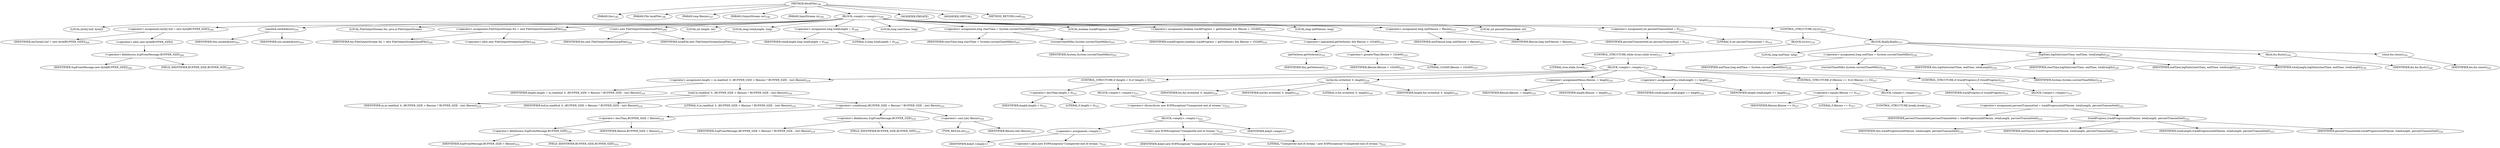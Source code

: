 digraph "fetchFile" {  
"445" [label = <(METHOD,fetchFile)<SUB>196</SUB>> ]
"36" [label = <(PARAM,this)<SUB>196</SUB>> ]
"446" [label = <(PARAM,File localFile)<SUB>196</SUB>> ]
"447" [label = <(PARAM,long filesize)<SUB>197</SUB>> ]
"448" [label = <(PARAM,OutputStream out)<SUB>198</SUB>> ]
"449" [label = <(PARAM,InputStream in)<SUB>199</SUB>> ]
"450" [label = <(BLOCK,&lt;empty&gt;,&lt;empty&gt;)<SUB>199</SUB>> ]
"451" [label = <(LOCAL,byte[] buf: byte[])> ]
"452" [label = <(&lt;operator&gt;.assignment,byte[] buf = new byte[BUFFER_SIZE])<SUB>200</SUB>> ]
"453" [label = <(IDENTIFIER,buf,byte[] buf = new byte[BUFFER_SIZE])<SUB>200</SUB>> ]
"454" [label = <(&lt;operator&gt;.alloc,new byte[BUFFER_SIZE])> ]
"455" [label = <(&lt;operator&gt;.fieldAccess,ScpFromMessage.BUFFER_SIZE)<SUB>200</SUB>> ]
"456" [label = <(IDENTIFIER,ScpFromMessage,new byte[BUFFER_SIZE])<SUB>200</SUB>> ]
"457" [label = <(FIELD_IDENTIFIER,BUFFER_SIZE,BUFFER_SIZE)<SUB>200</SUB>> ]
"458" [label = <(sendAck,sendAck(out))<SUB>201</SUB>> ]
"35" [label = <(IDENTIFIER,this,sendAck(out))<SUB>201</SUB>> ]
"459" [label = <(IDENTIFIER,out,sendAck(out))<SUB>201</SUB>> ]
"38" [label = <(LOCAL,FileOutputStream fos: java.io.FileOutputStream)> ]
"460" [label = <(&lt;operator&gt;.assignment,FileOutputStream fos = new FileOutputStream(localFile))<SUB>204</SUB>> ]
"461" [label = <(IDENTIFIER,fos,FileOutputStream fos = new FileOutputStream(localFile))<SUB>204</SUB>> ]
"462" [label = <(&lt;operator&gt;.alloc,new FileOutputStream(localFile))<SUB>204</SUB>> ]
"463" [label = <(&lt;init&gt;,new FileOutputStream(localFile))<SUB>204</SUB>> ]
"37" [label = <(IDENTIFIER,fos,new FileOutputStream(localFile))<SUB>204</SUB>> ]
"464" [label = <(IDENTIFIER,localFile,new FileOutputStream(localFile))<SUB>204</SUB>> ]
"465" [label = <(LOCAL,int length: int)> ]
"466" [label = <(LOCAL,long totalLength: long)> ]
"467" [label = <(&lt;operator&gt;.assignment,long totalLength = 0)<SUB>206</SUB>> ]
"468" [label = <(IDENTIFIER,totalLength,long totalLength = 0)<SUB>206</SUB>> ]
"469" [label = <(LITERAL,0,long totalLength = 0)<SUB>206</SUB>> ]
"470" [label = <(LOCAL,long startTime: long)> ]
"471" [label = <(&lt;operator&gt;.assignment,long startTime = System.currentTimeMillis())<SUB>207</SUB>> ]
"472" [label = <(IDENTIFIER,startTime,long startTime = System.currentTimeMillis())<SUB>207</SUB>> ]
"473" [label = <(currentTimeMillis,System.currentTimeMillis())<SUB>207</SUB>> ]
"474" [label = <(IDENTIFIER,System,System.currentTimeMillis())<SUB>207</SUB>> ]
"475" [label = <(LOCAL,boolean trackProgress: boolean)> ]
"476" [label = <(&lt;operator&gt;.assignment,boolean trackProgress = getVerbose() &amp;&amp; filesize &gt; 102400)<SUB>210</SUB>> ]
"477" [label = <(IDENTIFIER,trackProgress,boolean trackProgress = getVerbose() &amp;&amp; filesize &gt; 102400)<SUB>210</SUB>> ]
"478" [label = <(&lt;operator&gt;.logicalAnd,getVerbose() &amp;&amp; filesize &gt; 102400)<SUB>210</SUB>> ]
"479" [label = <(getVerbose,getVerbose())<SUB>210</SUB>> ]
"39" [label = <(IDENTIFIER,this,getVerbose())<SUB>210</SUB>> ]
"480" [label = <(&lt;operator&gt;.greaterThan,filesize &gt; 102400)<SUB>210</SUB>> ]
"481" [label = <(IDENTIFIER,filesize,filesize &gt; 102400)<SUB>210</SUB>> ]
"482" [label = <(LITERAL,102400,filesize &gt; 102400)<SUB>210</SUB>> ]
"483" [label = <(LOCAL,long initFilesize: long)> ]
"484" [label = <(&lt;operator&gt;.assignment,long initFilesize = filesize)<SUB>213</SUB>> ]
"485" [label = <(IDENTIFIER,initFilesize,long initFilesize = filesize)<SUB>213</SUB>> ]
"486" [label = <(IDENTIFIER,filesize,long initFilesize = filesize)<SUB>213</SUB>> ]
"487" [label = <(LOCAL,int percentTransmitted: int)> ]
"488" [label = <(&lt;operator&gt;.assignment,int percentTransmitted = 0)<SUB>214</SUB>> ]
"489" [label = <(IDENTIFIER,percentTransmitted,int percentTransmitted = 0)<SUB>214</SUB>> ]
"490" [label = <(LITERAL,0,int percentTransmitted = 0)<SUB>214</SUB>> ]
"491" [label = <(CONTROL_STRUCTURE,try,try)<SUB>216</SUB>> ]
"492" [label = <(BLOCK,try,try)<SUB>216</SUB>> ]
"493" [label = <(CONTROL_STRUCTURE,while (true),while (true))<SUB>217</SUB>> ]
"494" [label = <(LITERAL,true,while (true))<SUB>217</SUB>> ]
"495" [label = <(BLOCK,&lt;empty&gt;,&lt;empty&gt;)<SUB>217</SUB>> ]
"496" [label = <(&lt;operator&gt;.assignment,length = in.read(buf, 0, (BUFFER_SIZE &lt; filesize) ? BUFFER_SIZE : (int) filesize))<SUB>218</SUB>> ]
"497" [label = <(IDENTIFIER,length,length = in.read(buf, 0, (BUFFER_SIZE &lt; filesize) ? BUFFER_SIZE : (int) filesize))<SUB>218</SUB>> ]
"498" [label = <(read,in.read(buf, 0, (BUFFER_SIZE &lt; filesize) ? BUFFER_SIZE : (int) filesize))<SUB>218</SUB>> ]
"499" [label = <(IDENTIFIER,in,in.read(buf, 0, (BUFFER_SIZE &lt; filesize) ? BUFFER_SIZE : (int) filesize))<SUB>218</SUB>> ]
"500" [label = <(IDENTIFIER,buf,in.read(buf, 0, (BUFFER_SIZE &lt; filesize) ? BUFFER_SIZE : (int) filesize))<SUB>218</SUB>> ]
"501" [label = <(LITERAL,0,in.read(buf, 0, (BUFFER_SIZE &lt; filesize) ? BUFFER_SIZE : (int) filesize))<SUB>218</SUB>> ]
"502" [label = <(&lt;operator&gt;.conditional,(BUFFER_SIZE &lt; filesize) ? BUFFER_SIZE : (int) filesize)<SUB>219</SUB>> ]
"503" [label = <(&lt;operator&gt;.lessThan,BUFFER_SIZE &lt; filesize)<SUB>219</SUB>> ]
"504" [label = <(&lt;operator&gt;.fieldAccess,ScpFromMessage.BUFFER_SIZE)<SUB>219</SUB>> ]
"505" [label = <(IDENTIFIER,ScpFromMessage,BUFFER_SIZE &lt; filesize)<SUB>219</SUB>> ]
"506" [label = <(FIELD_IDENTIFIER,BUFFER_SIZE,BUFFER_SIZE)<SUB>219</SUB>> ]
"507" [label = <(IDENTIFIER,filesize,BUFFER_SIZE &lt; filesize)<SUB>219</SUB>> ]
"508" [label = <(&lt;operator&gt;.fieldAccess,ScpFromMessage.BUFFER_SIZE)<SUB>219</SUB>> ]
"509" [label = <(IDENTIFIER,ScpFromMessage,(BUFFER_SIZE &lt; filesize) ? BUFFER_SIZE : (int) filesize)<SUB>219</SUB>> ]
"510" [label = <(FIELD_IDENTIFIER,BUFFER_SIZE,BUFFER_SIZE)<SUB>219</SUB>> ]
"511" [label = <(&lt;operator&gt;.cast,(int) filesize)<SUB>220</SUB>> ]
"512" [label = <(TYPE_REF,int,int)<SUB>220</SUB>> ]
"513" [label = <(IDENTIFIER,filesize,(int) filesize)<SUB>220</SUB>> ]
"514" [label = <(CONTROL_STRUCTURE,if (length &lt; 0),if (length &lt; 0))<SUB>221</SUB>> ]
"515" [label = <(&lt;operator&gt;.lessThan,length &lt; 0)<SUB>221</SUB>> ]
"516" [label = <(IDENTIFIER,length,length &lt; 0)<SUB>221</SUB>> ]
"517" [label = <(LITERAL,0,length &lt; 0)<SUB>221</SUB>> ]
"518" [label = <(BLOCK,&lt;empty&gt;,&lt;empty&gt;)<SUB>221</SUB>> ]
"519" [label = <(&lt;operator&gt;.throw,throw new EOFException(&quot;Unexpected end of stream.&quot;);)<SUB>222</SUB>> ]
"520" [label = <(BLOCK,&lt;empty&gt;,&lt;empty&gt;)<SUB>222</SUB>> ]
"521" [label = <(&lt;operator&gt;.assignment,&lt;empty&gt;)> ]
"522" [label = <(IDENTIFIER,$obj5,&lt;empty&gt;)> ]
"523" [label = <(&lt;operator&gt;.alloc,new EOFException(&quot;Unexpected end of stream.&quot;))<SUB>222</SUB>> ]
"524" [label = <(&lt;init&gt;,new EOFException(&quot;Unexpected end of stream.&quot;))<SUB>222</SUB>> ]
"525" [label = <(IDENTIFIER,$obj5,new EOFException(&quot;Unexpected end of stream.&quot;))> ]
"526" [label = <(LITERAL,&quot;Unexpected end of stream.&quot;,new EOFException(&quot;Unexpected end of stream.&quot;))<SUB>222</SUB>> ]
"527" [label = <(IDENTIFIER,$obj5,&lt;empty&gt;)> ]
"528" [label = <(write,fos.write(buf, 0, length))<SUB>224</SUB>> ]
"529" [label = <(IDENTIFIER,fos,fos.write(buf, 0, length))<SUB>224</SUB>> ]
"530" [label = <(IDENTIFIER,buf,fos.write(buf, 0, length))<SUB>224</SUB>> ]
"531" [label = <(LITERAL,0,fos.write(buf, 0, length))<SUB>224</SUB>> ]
"532" [label = <(IDENTIFIER,length,fos.write(buf, 0, length))<SUB>224</SUB>> ]
"533" [label = <(&lt;operator&gt;.assignmentMinus,filesize -= length)<SUB>225</SUB>> ]
"534" [label = <(IDENTIFIER,filesize,filesize -= length)<SUB>225</SUB>> ]
"535" [label = <(IDENTIFIER,length,filesize -= length)<SUB>225</SUB>> ]
"536" [label = <(&lt;operator&gt;.assignmentPlus,totalLength += length)<SUB>226</SUB>> ]
"537" [label = <(IDENTIFIER,totalLength,totalLength += length)<SUB>226</SUB>> ]
"538" [label = <(IDENTIFIER,length,totalLength += length)<SUB>226</SUB>> ]
"539" [label = <(CONTROL_STRUCTURE,if (filesize == 0),if (filesize == 0))<SUB>227</SUB>> ]
"540" [label = <(&lt;operator&gt;.equals,filesize == 0)<SUB>227</SUB>> ]
"541" [label = <(IDENTIFIER,filesize,filesize == 0)<SUB>227</SUB>> ]
"542" [label = <(LITERAL,0,filesize == 0)<SUB>227</SUB>> ]
"543" [label = <(BLOCK,&lt;empty&gt;,&lt;empty&gt;)<SUB>227</SUB>> ]
"544" [label = <(CONTROL_STRUCTURE,break;,break;)<SUB>228</SUB>> ]
"545" [label = <(CONTROL_STRUCTURE,if (trackProgress),if (trackProgress))<SUB>231</SUB>> ]
"546" [label = <(IDENTIFIER,trackProgress,if (trackProgress))<SUB>231</SUB>> ]
"547" [label = <(BLOCK,&lt;empty&gt;,&lt;empty&gt;)<SUB>231</SUB>> ]
"548" [label = <(&lt;operator&gt;.assignment,percentTransmitted = trackProgress(initFilesize, totalLength, percentTransmitted))<SUB>232</SUB>> ]
"549" [label = <(IDENTIFIER,percentTransmitted,percentTransmitted = trackProgress(initFilesize, totalLength, percentTransmitted))<SUB>232</SUB>> ]
"550" [label = <(trackProgress,trackProgress(initFilesize, totalLength, percentTransmitted))<SUB>232</SUB>> ]
"40" [label = <(IDENTIFIER,this,trackProgress(initFilesize, totalLength, percentTransmitted))<SUB>232</SUB>> ]
"551" [label = <(IDENTIFIER,initFilesize,trackProgress(initFilesize, totalLength, percentTransmitted))<SUB>232</SUB>> ]
"552" [label = <(IDENTIFIER,totalLength,trackProgress(initFilesize, totalLength, percentTransmitted))<SUB>233</SUB>> ]
"553" [label = <(IDENTIFIER,percentTransmitted,trackProgress(initFilesize, totalLength, percentTransmitted))<SUB>234</SUB>> ]
"554" [label = <(BLOCK,finally,finally)<SUB>237</SUB>> ]
"555" [label = <(LOCAL,long endTime: long)> ]
"556" [label = <(&lt;operator&gt;.assignment,long endTime = System.currentTimeMillis())<SUB>238</SUB>> ]
"557" [label = <(IDENTIFIER,endTime,long endTime = System.currentTimeMillis())<SUB>238</SUB>> ]
"558" [label = <(currentTimeMillis,System.currentTimeMillis())<SUB>238</SUB>> ]
"559" [label = <(IDENTIFIER,System,System.currentTimeMillis())<SUB>238</SUB>> ]
"560" [label = <(logStats,logStats(startTime, endTime, totalLength))<SUB>239</SUB>> ]
"41" [label = <(IDENTIFIER,this,logStats(startTime, endTime, totalLength))<SUB>239</SUB>> ]
"561" [label = <(IDENTIFIER,startTime,logStats(startTime, endTime, totalLength))<SUB>239</SUB>> ]
"562" [label = <(IDENTIFIER,endTime,logStats(startTime, endTime, totalLength))<SUB>239</SUB>> ]
"563" [label = <(IDENTIFIER,totalLength,logStats(startTime, endTime, totalLength))<SUB>239</SUB>> ]
"564" [label = <(flush,fos.flush())<SUB>240</SUB>> ]
"565" [label = <(IDENTIFIER,fos,fos.flush())<SUB>240</SUB>> ]
"566" [label = <(close,fos.close())<SUB>241</SUB>> ]
"567" [label = <(IDENTIFIER,fos,fos.close())<SUB>241</SUB>> ]
"568" [label = <(MODIFIER,PRIVATE)> ]
"569" [label = <(MODIFIER,VIRTUAL)> ]
"570" [label = <(METHOD_RETURN,void)<SUB>196</SUB>> ]
  "445" -> "36" 
  "445" -> "446" 
  "445" -> "447" 
  "445" -> "448" 
  "445" -> "449" 
  "445" -> "450" 
  "445" -> "568" 
  "445" -> "569" 
  "445" -> "570" 
  "450" -> "451" 
  "450" -> "452" 
  "450" -> "458" 
  "450" -> "38" 
  "450" -> "460" 
  "450" -> "463" 
  "450" -> "465" 
  "450" -> "466" 
  "450" -> "467" 
  "450" -> "470" 
  "450" -> "471" 
  "450" -> "475" 
  "450" -> "476" 
  "450" -> "483" 
  "450" -> "484" 
  "450" -> "487" 
  "450" -> "488" 
  "450" -> "491" 
  "452" -> "453" 
  "452" -> "454" 
  "454" -> "455" 
  "455" -> "456" 
  "455" -> "457" 
  "458" -> "35" 
  "458" -> "459" 
  "460" -> "461" 
  "460" -> "462" 
  "463" -> "37" 
  "463" -> "464" 
  "467" -> "468" 
  "467" -> "469" 
  "471" -> "472" 
  "471" -> "473" 
  "473" -> "474" 
  "476" -> "477" 
  "476" -> "478" 
  "478" -> "479" 
  "478" -> "480" 
  "479" -> "39" 
  "480" -> "481" 
  "480" -> "482" 
  "484" -> "485" 
  "484" -> "486" 
  "488" -> "489" 
  "488" -> "490" 
  "491" -> "492" 
  "491" -> "554" 
  "492" -> "493" 
  "493" -> "494" 
  "493" -> "495" 
  "495" -> "496" 
  "495" -> "514" 
  "495" -> "528" 
  "495" -> "533" 
  "495" -> "536" 
  "495" -> "539" 
  "495" -> "545" 
  "496" -> "497" 
  "496" -> "498" 
  "498" -> "499" 
  "498" -> "500" 
  "498" -> "501" 
  "498" -> "502" 
  "502" -> "503" 
  "502" -> "508" 
  "502" -> "511" 
  "503" -> "504" 
  "503" -> "507" 
  "504" -> "505" 
  "504" -> "506" 
  "508" -> "509" 
  "508" -> "510" 
  "511" -> "512" 
  "511" -> "513" 
  "514" -> "515" 
  "514" -> "518" 
  "515" -> "516" 
  "515" -> "517" 
  "518" -> "519" 
  "519" -> "520" 
  "520" -> "521" 
  "520" -> "524" 
  "520" -> "527" 
  "521" -> "522" 
  "521" -> "523" 
  "524" -> "525" 
  "524" -> "526" 
  "528" -> "529" 
  "528" -> "530" 
  "528" -> "531" 
  "528" -> "532" 
  "533" -> "534" 
  "533" -> "535" 
  "536" -> "537" 
  "536" -> "538" 
  "539" -> "540" 
  "539" -> "543" 
  "540" -> "541" 
  "540" -> "542" 
  "543" -> "544" 
  "545" -> "546" 
  "545" -> "547" 
  "547" -> "548" 
  "548" -> "549" 
  "548" -> "550" 
  "550" -> "40" 
  "550" -> "551" 
  "550" -> "552" 
  "550" -> "553" 
  "554" -> "555" 
  "554" -> "556" 
  "554" -> "560" 
  "554" -> "564" 
  "554" -> "566" 
  "556" -> "557" 
  "556" -> "558" 
  "558" -> "559" 
  "560" -> "41" 
  "560" -> "561" 
  "560" -> "562" 
  "560" -> "563" 
  "564" -> "565" 
  "566" -> "567" 
}
